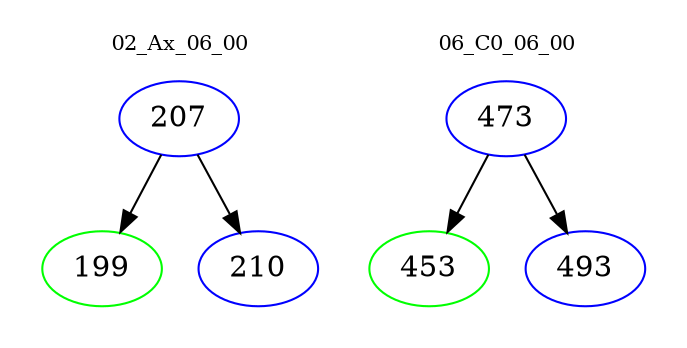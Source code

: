 digraph{
subgraph cluster_0 {
color = white
label = "02_Ax_06_00";
fontsize=10;
T0_207 [label="207", color="blue"]
T0_207 -> T0_199 [color="black"]
T0_199 [label="199", color="green"]
T0_207 -> T0_210 [color="black"]
T0_210 [label="210", color="blue"]
}
subgraph cluster_1 {
color = white
label = "06_C0_06_00";
fontsize=10;
T1_473 [label="473", color="blue"]
T1_473 -> T1_453 [color="black"]
T1_453 [label="453", color="green"]
T1_473 -> T1_493 [color="black"]
T1_493 [label="493", color="blue"]
}
}

